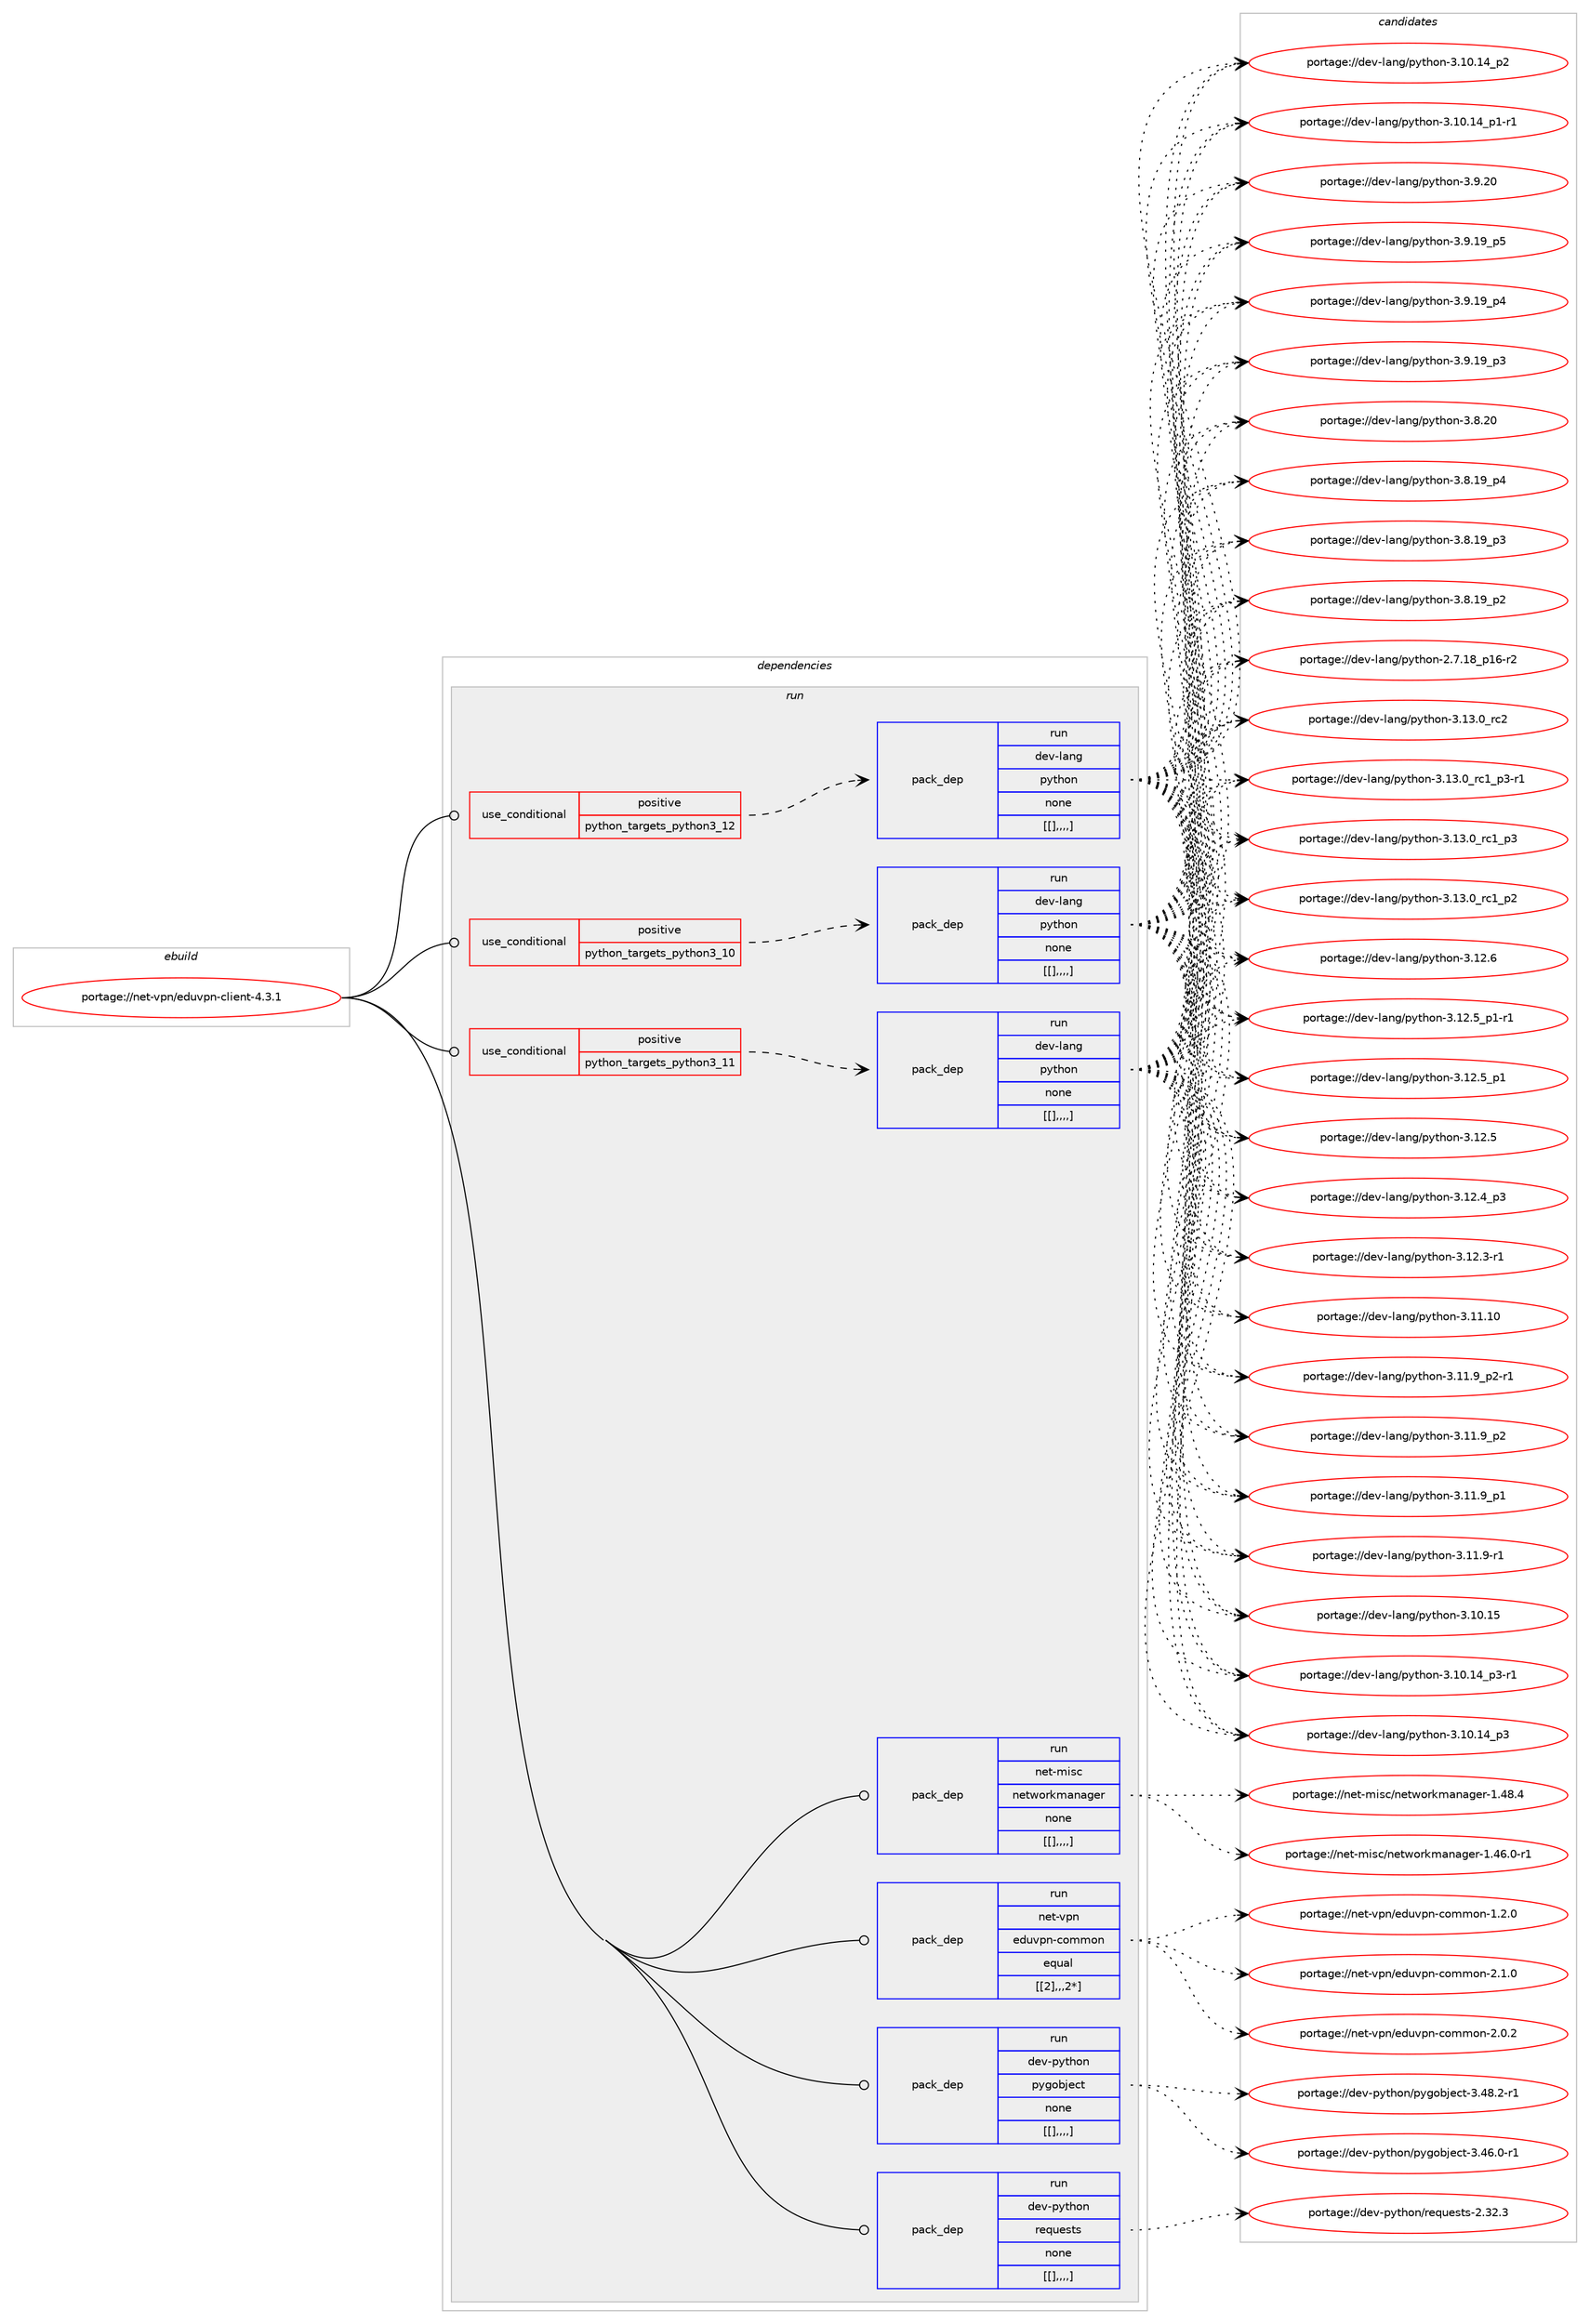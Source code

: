 digraph prolog {

# *************
# Graph options
# *************

newrank=true;
concentrate=true;
compound=true;
graph [rankdir=LR,fontname=Helvetica,fontsize=10,ranksep=1.5];#, ranksep=2.5, nodesep=0.2];
edge  [arrowhead=vee];
node  [fontname=Helvetica,fontsize=10];

# **********
# The ebuild
# **********

subgraph cluster_leftcol {
color=gray;
label=<<i>ebuild</i>>;
id [label="portage://net-vpn/eduvpn-client-4.3.1", color=red, width=4, href="../net-vpn/eduvpn-client-4.3.1.svg"];
}

# ****************
# The dependencies
# ****************

subgraph cluster_midcol {
color=gray;
label=<<i>dependencies</i>>;
subgraph cluster_compile {
fillcolor="#eeeeee";
style=filled;
label=<<i>compile</i>>;
}
subgraph cluster_compileandrun {
fillcolor="#eeeeee";
style=filled;
label=<<i>compile and run</i>>;
}
subgraph cluster_run {
fillcolor="#eeeeee";
style=filled;
label=<<i>run</i>>;
subgraph cond105837 {
dependency401835 [label=<<TABLE BORDER="0" CELLBORDER="1" CELLSPACING="0" CELLPADDING="4"><TR><TD ROWSPAN="3" CELLPADDING="10">use_conditional</TD></TR><TR><TD>positive</TD></TR><TR><TD>python_targets_python3_10</TD></TR></TABLE>>, shape=none, color=red];
subgraph pack293065 {
dependency401836 [label=<<TABLE BORDER="0" CELLBORDER="1" CELLSPACING="0" CELLPADDING="4" WIDTH="220"><TR><TD ROWSPAN="6" CELLPADDING="30">pack_dep</TD></TR><TR><TD WIDTH="110">run</TD></TR><TR><TD>dev-lang</TD></TR><TR><TD>python</TD></TR><TR><TD>none</TD></TR><TR><TD>[[],,,,]</TD></TR></TABLE>>, shape=none, color=blue];
}
dependency401835:e -> dependency401836:w [weight=20,style="dashed",arrowhead="vee"];
}
id:e -> dependency401835:w [weight=20,style="solid",arrowhead="odot"];
subgraph cond105838 {
dependency401837 [label=<<TABLE BORDER="0" CELLBORDER="1" CELLSPACING="0" CELLPADDING="4"><TR><TD ROWSPAN="3" CELLPADDING="10">use_conditional</TD></TR><TR><TD>positive</TD></TR><TR><TD>python_targets_python3_11</TD></TR></TABLE>>, shape=none, color=red];
subgraph pack293066 {
dependency401838 [label=<<TABLE BORDER="0" CELLBORDER="1" CELLSPACING="0" CELLPADDING="4" WIDTH="220"><TR><TD ROWSPAN="6" CELLPADDING="30">pack_dep</TD></TR><TR><TD WIDTH="110">run</TD></TR><TR><TD>dev-lang</TD></TR><TR><TD>python</TD></TR><TR><TD>none</TD></TR><TR><TD>[[],,,,]</TD></TR></TABLE>>, shape=none, color=blue];
}
dependency401837:e -> dependency401838:w [weight=20,style="dashed",arrowhead="vee"];
}
id:e -> dependency401837:w [weight=20,style="solid",arrowhead="odot"];
subgraph cond105839 {
dependency401839 [label=<<TABLE BORDER="0" CELLBORDER="1" CELLSPACING="0" CELLPADDING="4"><TR><TD ROWSPAN="3" CELLPADDING="10">use_conditional</TD></TR><TR><TD>positive</TD></TR><TR><TD>python_targets_python3_12</TD></TR></TABLE>>, shape=none, color=red];
subgraph pack293067 {
dependency401840 [label=<<TABLE BORDER="0" CELLBORDER="1" CELLSPACING="0" CELLPADDING="4" WIDTH="220"><TR><TD ROWSPAN="6" CELLPADDING="30">pack_dep</TD></TR><TR><TD WIDTH="110">run</TD></TR><TR><TD>dev-lang</TD></TR><TR><TD>python</TD></TR><TR><TD>none</TD></TR><TR><TD>[[],,,,]</TD></TR></TABLE>>, shape=none, color=blue];
}
dependency401839:e -> dependency401840:w [weight=20,style="dashed",arrowhead="vee"];
}
id:e -> dependency401839:w [weight=20,style="solid",arrowhead="odot"];
subgraph pack293068 {
dependency401841 [label=<<TABLE BORDER="0" CELLBORDER="1" CELLSPACING="0" CELLPADDING="4" WIDTH="220"><TR><TD ROWSPAN="6" CELLPADDING="30">pack_dep</TD></TR><TR><TD WIDTH="110">run</TD></TR><TR><TD>dev-python</TD></TR><TR><TD>pygobject</TD></TR><TR><TD>none</TD></TR><TR><TD>[[],,,,]</TD></TR></TABLE>>, shape=none, color=blue];
}
id:e -> dependency401841:w [weight=20,style="solid",arrowhead="odot"];
subgraph pack293069 {
dependency401842 [label=<<TABLE BORDER="0" CELLBORDER="1" CELLSPACING="0" CELLPADDING="4" WIDTH="220"><TR><TD ROWSPAN="6" CELLPADDING="30">pack_dep</TD></TR><TR><TD WIDTH="110">run</TD></TR><TR><TD>dev-python</TD></TR><TR><TD>requests</TD></TR><TR><TD>none</TD></TR><TR><TD>[[],,,,]</TD></TR></TABLE>>, shape=none, color=blue];
}
id:e -> dependency401842:w [weight=20,style="solid",arrowhead="odot"];
subgraph pack293070 {
dependency401843 [label=<<TABLE BORDER="0" CELLBORDER="1" CELLSPACING="0" CELLPADDING="4" WIDTH="220"><TR><TD ROWSPAN="6" CELLPADDING="30">pack_dep</TD></TR><TR><TD WIDTH="110">run</TD></TR><TR><TD>net-misc</TD></TR><TR><TD>networkmanager</TD></TR><TR><TD>none</TD></TR><TR><TD>[[],,,,]</TD></TR></TABLE>>, shape=none, color=blue];
}
id:e -> dependency401843:w [weight=20,style="solid",arrowhead="odot"];
subgraph pack293071 {
dependency401844 [label=<<TABLE BORDER="0" CELLBORDER="1" CELLSPACING="0" CELLPADDING="4" WIDTH="220"><TR><TD ROWSPAN="6" CELLPADDING="30">pack_dep</TD></TR><TR><TD WIDTH="110">run</TD></TR><TR><TD>net-vpn</TD></TR><TR><TD>eduvpn-common</TD></TR><TR><TD>equal</TD></TR><TR><TD>[[2],,,2*]</TD></TR></TABLE>>, shape=none, color=blue];
}
id:e -> dependency401844:w [weight=20,style="solid",arrowhead="odot"];
}
}

# **************
# The candidates
# **************

subgraph cluster_choices {
rank=same;
color=gray;
label=<<i>candidates</i>>;

subgraph choice293065 {
color=black;
nodesep=1;
choice10010111845108971101034711212111610411111045514649514648951149950 [label="portage://dev-lang/python-3.13.0_rc2", color=red, width=4,href="../dev-lang/python-3.13.0_rc2.svg"];
choice1001011184510897110103471121211161041111104551464951464895114994995112514511449 [label="portage://dev-lang/python-3.13.0_rc1_p3-r1", color=red, width=4,href="../dev-lang/python-3.13.0_rc1_p3-r1.svg"];
choice100101118451089711010347112121116104111110455146495146489511499499511251 [label="portage://dev-lang/python-3.13.0_rc1_p3", color=red, width=4,href="../dev-lang/python-3.13.0_rc1_p3.svg"];
choice100101118451089711010347112121116104111110455146495146489511499499511250 [label="portage://dev-lang/python-3.13.0_rc1_p2", color=red, width=4,href="../dev-lang/python-3.13.0_rc1_p2.svg"];
choice10010111845108971101034711212111610411111045514649504654 [label="portage://dev-lang/python-3.12.6", color=red, width=4,href="../dev-lang/python-3.12.6.svg"];
choice1001011184510897110103471121211161041111104551464950465395112494511449 [label="portage://dev-lang/python-3.12.5_p1-r1", color=red, width=4,href="../dev-lang/python-3.12.5_p1-r1.svg"];
choice100101118451089711010347112121116104111110455146495046539511249 [label="portage://dev-lang/python-3.12.5_p1", color=red, width=4,href="../dev-lang/python-3.12.5_p1.svg"];
choice10010111845108971101034711212111610411111045514649504653 [label="portage://dev-lang/python-3.12.5", color=red, width=4,href="../dev-lang/python-3.12.5.svg"];
choice100101118451089711010347112121116104111110455146495046529511251 [label="portage://dev-lang/python-3.12.4_p3", color=red, width=4,href="../dev-lang/python-3.12.4_p3.svg"];
choice100101118451089711010347112121116104111110455146495046514511449 [label="portage://dev-lang/python-3.12.3-r1", color=red, width=4,href="../dev-lang/python-3.12.3-r1.svg"];
choice1001011184510897110103471121211161041111104551464949464948 [label="portage://dev-lang/python-3.11.10", color=red, width=4,href="../dev-lang/python-3.11.10.svg"];
choice1001011184510897110103471121211161041111104551464949465795112504511449 [label="portage://dev-lang/python-3.11.9_p2-r1", color=red, width=4,href="../dev-lang/python-3.11.9_p2-r1.svg"];
choice100101118451089711010347112121116104111110455146494946579511250 [label="portage://dev-lang/python-3.11.9_p2", color=red, width=4,href="../dev-lang/python-3.11.9_p2.svg"];
choice100101118451089711010347112121116104111110455146494946579511249 [label="portage://dev-lang/python-3.11.9_p1", color=red, width=4,href="../dev-lang/python-3.11.9_p1.svg"];
choice100101118451089711010347112121116104111110455146494946574511449 [label="portage://dev-lang/python-3.11.9-r1", color=red, width=4,href="../dev-lang/python-3.11.9-r1.svg"];
choice1001011184510897110103471121211161041111104551464948464953 [label="portage://dev-lang/python-3.10.15", color=red, width=4,href="../dev-lang/python-3.10.15.svg"];
choice100101118451089711010347112121116104111110455146494846495295112514511449 [label="portage://dev-lang/python-3.10.14_p3-r1", color=red, width=4,href="../dev-lang/python-3.10.14_p3-r1.svg"];
choice10010111845108971101034711212111610411111045514649484649529511251 [label="portage://dev-lang/python-3.10.14_p3", color=red, width=4,href="../dev-lang/python-3.10.14_p3.svg"];
choice10010111845108971101034711212111610411111045514649484649529511250 [label="portage://dev-lang/python-3.10.14_p2", color=red, width=4,href="../dev-lang/python-3.10.14_p2.svg"];
choice100101118451089711010347112121116104111110455146494846495295112494511449 [label="portage://dev-lang/python-3.10.14_p1-r1", color=red, width=4,href="../dev-lang/python-3.10.14_p1-r1.svg"];
choice10010111845108971101034711212111610411111045514657465048 [label="portage://dev-lang/python-3.9.20", color=red, width=4,href="../dev-lang/python-3.9.20.svg"];
choice100101118451089711010347112121116104111110455146574649579511253 [label="portage://dev-lang/python-3.9.19_p5", color=red, width=4,href="../dev-lang/python-3.9.19_p5.svg"];
choice100101118451089711010347112121116104111110455146574649579511252 [label="portage://dev-lang/python-3.9.19_p4", color=red, width=4,href="../dev-lang/python-3.9.19_p4.svg"];
choice100101118451089711010347112121116104111110455146574649579511251 [label="portage://dev-lang/python-3.9.19_p3", color=red, width=4,href="../dev-lang/python-3.9.19_p3.svg"];
choice10010111845108971101034711212111610411111045514656465048 [label="portage://dev-lang/python-3.8.20", color=red, width=4,href="../dev-lang/python-3.8.20.svg"];
choice100101118451089711010347112121116104111110455146564649579511252 [label="portage://dev-lang/python-3.8.19_p4", color=red, width=4,href="../dev-lang/python-3.8.19_p4.svg"];
choice100101118451089711010347112121116104111110455146564649579511251 [label="portage://dev-lang/python-3.8.19_p3", color=red, width=4,href="../dev-lang/python-3.8.19_p3.svg"];
choice100101118451089711010347112121116104111110455146564649579511250 [label="portage://dev-lang/python-3.8.19_p2", color=red, width=4,href="../dev-lang/python-3.8.19_p2.svg"];
choice100101118451089711010347112121116104111110455046554649569511249544511450 [label="portage://dev-lang/python-2.7.18_p16-r2", color=red, width=4,href="../dev-lang/python-2.7.18_p16-r2.svg"];
dependency401836:e -> choice10010111845108971101034711212111610411111045514649514648951149950:w [style=dotted,weight="100"];
dependency401836:e -> choice1001011184510897110103471121211161041111104551464951464895114994995112514511449:w [style=dotted,weight="100"];
dependency401836:e -> choice100101118451089711010347112121116104111110455146495146489511499499511251:w [style=dotted,weight="100"];
dependency401836:e -> choice100101118451089711010347112121116104111110455146495146489511499499511250:w [style=dotted,weight="100"];
dependency401836:e -> choice10010111845108971101034711212111610411111045514649504654:w [style=dotted,weight="100"];
dependency401836:e -> choice1001011184510897110103471121211161041111104551464950465395112494511449:w [style=dotted,weight="100"];
dependency401836:e -> choice100101118451089711010347112121116104111110455146495046539511249:w [style=dotted,weight="100"];
dependency401836:e -> choice10010111845108971101034711212111610411111045514649504653:w [style=dotted,weight="100"];
dependency401836:e -> choice100101118451089711010347112121116104111110455146495046529511251:w [style=dotted,weight="100"];
dependency401836:e -> choice100101118451089711010347112121116104111110455146495046514511449:w [style=dotted,weight="100"];
dependency401836:e -> choice1001011184510897110103471121211161041111104551464949464948:w [style=dotted,weight="100"];
dependency401836:e -> choice1001011184510897110103471121211161041111104551464949465795112504511449:w [style=dotted,weight="100"];
dependency401836:e -> choice100101118451089711010347112121116104111110455146494946579511250:w [style=dotted,weight="100"];
dependency401836:e -> choice100101118451089711010347112121116104111110455146494946579511249:w [style=dotted,weight="100"];
dependency401836:e -> choice100101118451089711010347112121116104111110455146494946574511449:w [style=dotted,weight="100"];
dependency401836:e -> choice1001011184510897110103471121211161041111104551464948464953:w [style=dotted,weight="100"];
dependency401836:e -> choice100101118451089711010347112121116104111110455146494846495295112514511449:w [style=dotted,weight="100"];
dependency401836:e -> choice10010111845108971101034711212111610411111045514649484649529511251:w [style=dotted,weight="100"];
dependency401836:e -> choice10010111845108971101034711212111610411111045514649484649529511250:w [style=dotted,weight="100"];
dependency401836:e -> choice100101118451089711010347112121116104111110455146494846495295112494511449:w [style=dotted,weight="100"];
dependency401836:e -> choice10010111845108971101034711212111610411111045514657465048:w [style=dotted,weight="100"];
dependency401836:e -> choice100101118451089711010347112121116104111110455146574649579511253:w [style=dotted,weight="100"];
dependency401836:e -> choice100101118451089711010347112121116104111110455146574649579511252:w [style=dotted,weight="100"];
dependency401836:e -> choice100101118451089711010347112121116104111110455146574649579511251:w [style=dotted,weight="100"];
dependency401836:e -> choice10010111845108971101034711212111610411111045514656465048:w [style=dotted,weight="100"];
dependency401836:e -> choice100101118451089711010347112121116104111110455146564649579511252:w [style=dotted,weight="100"];
dependency401836:e -> choice100101118451089711010347112121116104111110455146564649579511251:w [style=dotted,weight="100"];
dependency401836:e -> choice100101118451089711010347112121116104111110455146564649579511250:w [style=dotted,weight="100"];
dependency401836:e -> choice100101118451089711010347112121116104111110455046554649569511249544511450:w [style=dotted,weight="100"];
}
subgraph choice293066 {
color=black;
nodesep=1;
choice10010111845108971101034711212111610411111045514649514648951149950 [label="portage://dev-lang/python-3.13.0_rc2", color=red, width=4,href="../dev-lang/python-3.13.0_rc2.svg"];
choice1001011184510897110103471121211161041111104551464951464895114994995112514511449 [label="portage://dev-lang/python-3.13.0_rc1_p3-r1", color=red, width=4,href="../dev-lang/python-3.13.0_rc1_p3-r1.svg"];
choice100101118451089711010347112121116104111110455146495146489511499499511251 [label="portage://dev-lang/python-3.13.0_rc1_p3", color=red, width=4,href="../dev-lang/python-3.13.0_rc1_p3.svg"];
choice100101118451089711010347112121116104111110455146495146489511499499511250 [label="portage://dev-lang/python-3.13.0_rc1_p2", color=red, width=4,href="../dev-lang/python-3.13.0_rc1_p2.svg"];
choice10010111845108971101034711212111610411111045514649504654 [label="portage://dev-lang/python-3.12.6", color=red, width=4,href="../dev-lang/python-3.12.6.svg"];
choice1001011184510897110103471121211161041111104551464950465395112494511449 [label="portage://dev-lang/python-3.12.5_p1-r1", color=red, width=4,href="../dev-lang/python-3.12.5_p1-r1.svg"];
choice100101118451089711010347112121116104111110455146495046539511249 [label="portage://dev-lang/python-3.12.5_p1", color=red, width=4,href="../dev-lang/python-3.12.5_p1.svg"];
choice10010111845108971101034711212111610411111045514649504653 [label="portage://dev-lang/python-3.12.5", color=red, width=4,href="../dev-lang/python-3.12.5.svg"];
choice100101118451089711010347112121116104111110455146495046529511251 [label="portage://dev-lang/python-3.12.4_p3", color=red, width=4,href="../dev-lang/python-3.12.4_p3.svg"];
choice100101118451089711010347112121116104111110455146495046514511449 [label="portage://dev-lang/python-3.12.3-r1", color=red, width=4,href="../dev-lang/python-3.12.3-r1.svg"];
choice1001011184510897110103471121211161041111104551464949464948 [label="portage://dev-lang/python-3.11.10", color=red, width=4,href="../dev-lang/python-3.11.10.svg"];
choice1001011184510897110103471121211161041111104551464949465795112504511449 [label="portage://dev-lang/python-3.11.9_p2-r1", color=red, width=4,href="../dev-lang/python-3.11.9_p2-r1.svg"];
choice100101118451089711010347112121116104111110455146494946579511250 [label="portage://dev-lang/python-3.11.9_p2", color=red, width=4,href="../dev-lang/python-3.11.9_p2.svg"];
choice100101118451089711010347112121116104111110455146494946579511249 [label="portage://dev-lang/python-3.11.9_p1", color=red, width=4,href="../dev-lang/python-3.11.9_p1.svg"];
choice100101118451089711010347112121116104111110455146494946574511449 [label="portage://dev-lang/python-3.11.9-r1", color=red, width=4,href="../dev-lang/python-3.11.9-r1.svg"];
choice1001011184510897110103471121211161041111104551464948464953 [label="portage://dev-lang/python-3.10.15", color=red, width=4,href="../dev-lang/python-3.10.15.svg"];
choice100101118451089711010347112121116104111110455146494846495295112514511449 [label="portage://dev-lang/python-3.10.14_p3-r1", color=red, width=4,href="../dev-lang/python-3.10.14_p3-r1.svg"];
choice10010111845108971101034711212111610411111045514649484649529511251 [label="portage://dev-lang/python-3.10.14_p3", color=red, width=4,href="../dev-lang/python-3.10.14_p3.svg"];
choice10010111845108971101034711212111610411111045514649484649529511250 [label="portage://dev-lang/python-3.10.14_p2", color=red, width=4,href="../dev-lang/python-3.10.14_p2.svg"];
choice100101118451089711010347112121116104111110455146494846495295112494511449 [label="portage://dev-lang/python-3.10.14_p1-r1", color=red, width=4,href="../dev-lang/python-3.10.14_p1-r1.svg"];
choice10010111845108971101034711212111610411111045514657465048 [label="portage://dev-lang/python-3.9.20", color=red, width=4,href="../dev-lang/python-3.9.20.svg"];
choice100101118451089711010347112121116104111110455146574649579511253 [label="portage://dev-lang/python-3.9.19_p5", color=red, width=4,href="../dev-lang/python-3.9.19_p5.svg"];
choice100101118451089711010347112121116104111110455146574649579511252 [label="portage://dev-lang/python-3.9.19_p4", color=red, width=4,href="../dev-lang/python-3.9.19_p4.svg"];
choice100101118451089711010347112121116104111110455146574649579511251 [label="portage://dev-lang/python-3.9.19_p3", color=red, width=4,href="../dev-lang/python-3.9.19_p3.svg"];
choice10010111845108971101034711212111610411111045514656465048 [label="portage://dev-lang/python-3.8.20", color=red, width=4,href="../dev-lang/python-3.8.20.svg"];
choice100101118451089711010347112121116104111110455146564649579511252 [label="portage://dev-lang/python-3.8.19_p4", color=red, width=4,href="../dev-lang/python-3.8.19_p4.svg"];
choice100101118451089711010347112121116104111110455146564649579511251 [label="portage://dev-lang/python-3.8.19_p3", color=red, width=4,href="../dev-lang/python-3.8.19_p3.svg"];
choice100101118451089711010347112121116104111110455146564649579511250 [label="portage://dev-lang/python-3.8.19_p2", color=red, width=4,href="../dev-lang/python-3.8.19_p2.svg"];
choice100101118451089711010347112121116104111110455046554649569511249544511450 [label="portage://dev-lang/python-2.7.18_p16-r2", color=red, width=4,href="../dev-lang/python-2.7.18_p16-r2.svg"];
dependency401838:e -> choice10010111845108971101034711212111610411111045514649514648951149950:w [style=dotted,weight="100"];
dependency401838:e -> choice1001011184510897110103471121211161041111104551464951464895114994995112514511449:w [style=dotted,weight="100"];
dependency401838:e -> choice100101118451089711010347112121116104111110455146495146489511499499511251:w [style=dotted,weight="100"];
dependency401838:e -> choice100101118451089711010347112121116104111110455146495146489511499499511250:w [style=dotted,weight="100"];
dependency401838:e -> choice10010111845108971101034711212111610411111045514649504654:w [style=dotted,weight="100"];
dependency401838:e -> choice1001011184510897110103471121211161041111104551464950465395112494511449:w [style=dotted,weight="100"];
dependency401838:e -> choice100101118451089711010347112121116104111110455146495046539511249:w [style=dotted,weight="100"];
dependency401838:e -> choice10010111845108971101034711212111610411111045514649504653:w [style=dotted,weight="100"];
dependency401838:e -> choice100101118451089711010347112121116104111110455146495046529511251:w [style=dotted,weight="100"];
dependency401838:e -> choice100101118451089711010347112121116104111110455146495046514511449:w [style=dotted,weight="100"];
dependency401838:e -> choice1001011184510897110103471121211161041111104551464949464948:w [style=dotted,weight="100"];
dependency401838:e -> choice1001011184510897110103471121211161041111104551464949465795112504511449:w [style=dotted,weight="100"];
dependency401838:e -> choice100101118451089711010347112121116104111110455146494946579511250:w [style=dotted,weight="100"];
dependency401838:e -> choice100101118451089711010347112121116104111110455146494946579511249:w [style=dotted,weight="100"];
dependency401838:e -> choice100101118451089711010347112121116104111110455146494946574511449:w [style=dotted,weight="100"];
dependency401838:e -> choice1001011184510897110103471121211161041111104551464948464953:w [style=dotted,weight="100"];
dependency401838:e -> choice100101118451089711010347112121116104111110455146494846495295112514511449:w [style=dotted,weight="100"];
dependency401838:e -> choice10010111845108971101034711212111610411111045514649484649529511251:w [style=dotted,weight="100"];
dependency401838:e -> choice10010111845108971101034711212111610411111045514649484649529511250:w [style=dotted,weight="100"];
dependency401838:e -> choice100101118451089711010347112121116104111110455146494846495295112494511449:w [style=dotted,weight="100"];
dependency401838:e -> choice10010111845108971101034711212111610411111045514657465048:w [style=dotted,weight="100"];
dependency401838:e -> choice100101118451089711010347112121116104111110455146574649579511253:w [style=dotted,weight="100"];
dependency401838:e -> choice100101118451089711010347112121116104111110455146574649579511252:w [style=dotted,weight="100"];
dependency401838:e -> choice100101118451089711010347112121116104111110455146574649579511251:w [style=dotted,weight="100"];
dependency401838:e -> choice10010111845108971101034711212111610411111045514656465048:w [style=dotted,weight="100"];
dependency401838:e -> choice100101118451089711010347112121116104111110455146564649579511252:w [style=dotted,weight="100"];
dependency401838:e -> choice100101118451089711010347112121116104111110455146564649579511251:w [style=dotted,weight="100"];
dependency401838:e -> choice100101118451089711010347112121116104111110455146564649579511250:w [style=dotted,weight="100"];
dependency401838:e -> choice100101118451089711010347112121116104111110455046554649569511249544511450:w [style=dotted,weight="100"];
}
subgraph choice293067 {
color=black;
nodesep=1;
choice10010111845108971101034711212111610411111045514649514648951149950 [label="portage://dev-lang/python-3.13.0_rc2", color=red, width=4,href="../dev-lang/python-3.13.0_rc2.svg"];
choice1001011184510897110103471121211161041111104551464951464895114994995112514511449 [label="portage://dev-lang/python-3.13.0_rc1_p3-r1", color=red, width=4,href="../dev-lang/python-3.13.0_rc1_p3-r1.svg"];
choice100101118451089711010347112121116104111110455146495146489511499499511251 [label="portage://dev-lang/python-3.13.0_rc1_p3", color=red, width=4,href="../dev-lang/python-3.13.0_rc1_p3.svg"];
choice100101118451089711010347112121116104111110455146495146489511499499511250 [label="portage://dev-lang/python-3.13.0_rc1_p2", color=red, width=4,href="../dev-lang/python-3.13.0_rc1_p2.svg"];
choice10010111845108971101034711212111610411111045514649504654 [label="portage://dev-lang/python-3.12.6", color=red, width=4,href="../dev-lang/python-3.12.6.svg"];
choice1001011184510897110103471121211161041111104551464950465395112494511449 [label="portage://dev-lang/python-3.12.5_p1-r1", color=red, width=4,href="../dev-lang/python-3.12.5_p1-r1.svg"];
choice100101118451089711010347112121116104111110455146495046539511249 [label="portage://dev-lang/python-3.12.5_p1", color=red, width=4,href="../dev-lang/python-3.12.5_p1.svg"];
choice10010111845108971101034711212111610411111045514649504653 [label="portage://dev-lang/python-3.12.5", color=red, width=4,href="../dev-lang/python-3.12.5.svg"];
choice100101118451089711010347112121116104111110455146495046529511251 [label="portage://dev-lang/python-3.12.4_p3", color=red, width=4,href="../dev-lang/python-3.12.4_p3.svg"];
choice100101118451089711010347112121116104111110455146495046514511449 [label="portage://dev-lang/python-3.12.3-r1", color=red, width=4,href="../dev-lang/python-3.12.3-r1.svg"];
choice1001011184510897110103471121211161041111104551464949464948 [label="portage://dev-lang/python-3.11.10", color=red, width=4,href="../dev-lang/python-3.11.10.svg"];
choice1001011184510897110103471121211161041111104551464949465795112504511449 [label="portage://dev-lang/python-3.11.9_p2-r1", color=red, width=4,href="../dev-lang/python-3.11.9_p2-r1.svg"];
choice100101118451089711010347112121116104111110455146494946579511250 [label="portage://dev-lang/python-3.11.9_p2", color=red, width=4,href="../dev-lang/python-3.11.9_p2.svg"];
choice100101118451089711010347112121116104111110455146494946579511249 [label="portage://dev-lang/python-3.11.9_p1", color=red, width=4,href="../dev-lang/python-3.11.9_p1.svg"];
choice100101118451089711010347112121116104111110455146494946574511449 [label="portage://dev-lang/python-3.11.9-r1", color=red, width=4,href="../dev-lang/python-3.11.9-r1.svg"];
choice1001011184510897110103471121211161041111104551464948464953 [label="portage://dev-lang/python-3.10.15", color=red, width=4,href="../dev-lang/python-3.10.15.svg"];
choice100101118451089711010347112121116104111110455146494846495295112514511449 [label="portage://dev-lang/python-3.10.14_p3-r1", color=red, width=4,href="../dev-lang/python-3.10.14_p3-r1.svg"];
choice10010111845108971101034711212111610411111045514649484649529511251 [label="portage://dev-lang/python-3.10.14_p3", color=red, width=4,href="../dev-lang/python-3.10.14_p3.svg"];
choice10010111845108971101034711212111610411111045514649484649529511250 [label="portage://dev-lang/python-3.10.14_p2", color=red, width=4,href="../dev-lang/python-3.10.14_p2.svg"];
choice100101118451089711010347112121116104111110455146494846495295112494511449 [label="portage://dev-lang/python-3.10.14_p1-r1", color=red, width=4,href="../dev-lang/python-3.10.14_p1-r1.svg"];
choice10010111845108971101034711212111610411111045514657465048 [label="portage://dev-lang/python-3.9.20", color=red, width=4,href="../dev-lang/python-3.9.20.svg"];
choice100101118451089711010347112121116104111110455146574649579511253 [label="portage://dev-lang/python-3.9.19_p5", color=red, width=4,href="../dev-lang/python-3.9.19_p5.svg"];
choice100101118451089711010347112121116104111110455146574649579511252 [label="portage://dev-lang/python-3.9.19_p4", color=red, width=4,href="../dev-lang/python-3.9.19_p4.svg"];
choice100101118451089711010347112121116104111110455146574649579511251 [label="portage://dev-lang/python-3.9.19_p3", color=red, width=4,href="../dev-lang/python-3.9.19_p3.svg"];
choice10010111845108971101034711212111610411111045514656465048 [label="portage://dev-lang/python-3.8.20", color=red, width=4,href="../dev-lang/python-3.8.20.svg"];
choice100101118451089711010347112121116104111110455146564649579511252 [label="portage://dev-lang/python-3.8.19_p4", color=red, width=4,href="../dev-lang/python-3.8.19_p4.svg"];
choice100101118451089711010347112121116104111110455146564649579511251 [label="portage://dev-lang/python-3.8.19_p3", color=red, width=4,href="../dev-lang/python-3.8.19_p3.svg"];
choice100101118451089711010347112121116104111110455146564649579511250 [label="portage://dev-lang/python-3.8.19_p2", color=red, width=4,href="../dev-lang/python-3.8.19_p2.svg"];
choice100101118451089711010347112121116104111110455046554649569511249544511450 [label="portage://dev-lang/python-2.7.18_p16-r2", color=red, width=4,href="../dev-lang/python-2.7.18_p16-r2.svg"];
dependency401840:e -> choice10010111845108971101034711212111610411111045514649514648951149950:w [style=dotted,weight="100"];
dependency401840:e -> choice1001011184510897110103471121211161041111104551464951464895114994995112514511449:w [style=dotted,weight="100"];
dependency401840:e -> choice100101118451089711010347112121116104111110455146495146489511499499511251:w [style=dotted,weight="100"];
dependency401840:e -> choice100101118451089711010347112121116104111110455146495146489511499499511250:w [style=dotted,weight="100"];
dependency401840:e -> choice10010111845108971101034711212111610411111045514649504654:w [style=dotted,weight="100"];
dependency401840:e -> choice1001011184510897110103471121211161041111104551464950465395112494511449:w [style=dotted,weight="100"];
dependency401840:e -> choice100101118451089711010347112121116104111110455146495046539511249:w [style=dotted,weight="100"];
dependency401840:e -> choice10010111845108971101034711212111610411111045514649504653:w [style=dotted,weight="100"];
dependency401840:e -> choice100101118451089711010347112121116104111110455146495046529511251:w [style=dotted,weight="100"];
dependency401840:e -> choice100101118451089711010347112121116104111110455146495046514511449:w [style=dotted,weight="100"];
dependency401840:e -> choice1001011184510897110103471121211161041111104551464949464948:w [style=dotted,weight="100"];
dependency401840:e -> choice1001011184510897110103471121211161041111104551464949465795112504511449:w [style=dotted,weight="100"];
dependency401840:e -> choice100101118451089711010347112121116104111110455146494946579511250:w [style=dotted,weight="100"];
dependency401840:e -> choice100101118451089711010347112121116104111110455146494946579511249:w [style=dotted,weight="100"];
dependency401840:e -> choice100101118451089711010347112121116104111110455146494946574511449:w [style=dotted,weight="100"];
dependency401840:e -> choice1001011184510897110103471121211161041111104551464948464953:w [style=dotted,weight="100"];
dependency401840:e -> choice100101118451089711010347112121116104111110455146494846495295112514511449:w [style=dotted,weight="100"];
dependency401840:e -> choice10010111845108971101034711212111610411111045514649484649529511251:w [style=dotted,weight="100"];
dependency401840:e -> choice10010111845108971101034711212111610411111045514649484649529511250:w [style=dotted,weight="100"];
dependency401840:e -> choice100101118451089711010347112121116104111110455146494846495295112494511449:w [style=dotted,weight="100"];
dependency401840:e -> choice10010111845108971101034711212111610411111045514657465048:w [style=dotted,weight="100"];
dependency401840:e -> choice100101118451089711010347112121116104111110455146574649579511253:w [style=dotted,weight="100"];
dependency401840:e -> choice100101118451089711010347112121116104111110455146574649579511252:w [style=dotted,weight="100"];
dependency401840:e -> choice100101118451089711010347112121116104111110455146574649579511251:w [style=dotted,weight="100"];
dependency401840:e -> choice10010111845108971101034711212111610411111045514656465048:w [style=dotted,weight="100"];
dependency401840:e -> choice100101118451089711010347112121116104111110455146564649579511252:w [style=dotted,weight="100"];
dependency401840:e -> choice100101118451089711010347112121116104111110455146564649579511251:w [style=dotted,weight="100"];
dependency401840:e -> choice100101118451089711010347112121116104111110455146564649579511250:w [style=dotted,weight="100"];
dependency401840:e -> choice100101118451089711010347112121116104111110455046554649569511249544511450:w [style=dotted,weight="100"];
}
subgraph choice293068 {
color=black;
nodesep=1;
choice10010111845112121116104111110471121211031119810610199116455146525646504511449 [label="portage://dev-python/pygobject-3.48.2-r1", color=red, width=4,href="../dev-python/pygobject-3.48.2-r1.svg"];
choice10010111845112121116104111110471121211031119810610199116455146525446484511449 [label="portage://dev-python/pygobject-3.46.0-r1", color=red, width=4,href="../dev-python/pygobject-3.46.0-r1.svg"];
dependency401841:e -> choice10010111845112121116104111110471121211031119810610199116455146525646504511449:w [style=dotted,weight="100"];
dependency401841:e -> choice10010111845112121116104111110471121211031119810610199116455146525446484511449:w [style=dotted,weight="100"];
}
subgraph choice293069 {
color=black;
nodesep=1;
choice100101118451121211161041111104711410111311710111511611545504651504651 [label="portage://dev-python/requests-2.32.3", color=red, width=4,href="../dev-python/requests-2.32.3.svg"];
dependency401842:e -> choice100101118451121211161041111104711410111311710111511611545504651504651:w [style=dotted,weight="100"];
}
subgraph choice293070 {
color=black;
nodesep=1;
choice110101116451091051159947110101116119111114107109971109710310111445494652564652 [label="portage://net-misc/networkmanager-1.48.4", color=red, width=4,href="../net-misc/networkmanager-1.48.4.svg"];
choice1101011164510910511599471101011161191111141071099711097103101114454946525446484511449 [label="portage://net-misc/networkmanager-1.46.0-r1", color=red, width=4,href="../net-misc/networkmanager-1.46.0-r1.svg"];
dependency401843:e -> choice110101116451091051159947110101116119111114107109971109710310111445494652564652:w [style=dotted,weight="100"];
dependency401843:e -> choice1101011164510910511599471101011161191111141071099711097103101114454946525446484511449:w [style=dotted,weight="100"];
}
subgraph choice293071 {
color=black;
nodesep=1;
choice11010111645118112110471011001171181121104599111109109111110455046494648 [label="portage://net-vpn/eduvpn-common-2.1.0", color=red, width=4,href="../net-vpn/eduvpn-common-2.1.0.svg"];
choice11010111645118112110471011001171181121104599111109109111110455046484650 [label="portage://net-vpn/eduvpn-common-2.0.2", color=red, width=4,href="../net-vpn/eduvpn-common-2.0.2.svg"];
choice11010111645118112110471011001171181121104599111109109111110454946504648 [label="portage://net-vpn/eduvpn-common-1.2.0", color=red, width=4,href="../net-vpn/eduvpn-common-1.2.0.svg"];
dependency401844:e -> choice11010111645118112110471011001171181121104599111109109111110455046494648:w [style=dotted,weight="100"];
dependency401844:e -> choice11010111645118112110471011001171181121104599111109109111110455046484650:w [style=dotted,weight="100"];
dependency401844:e -> choice11010111645118112110471011001171181121104599111109109111110454946504648:w [style=dotted,weight="100"];
}
}

}
